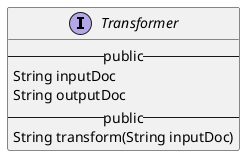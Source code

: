 @startuml
Interface Transformer   {
  -- public --
  String inputDoc
  String outputDoc
  -- public --
  String transform(String inputDoc)
}
@enduml

